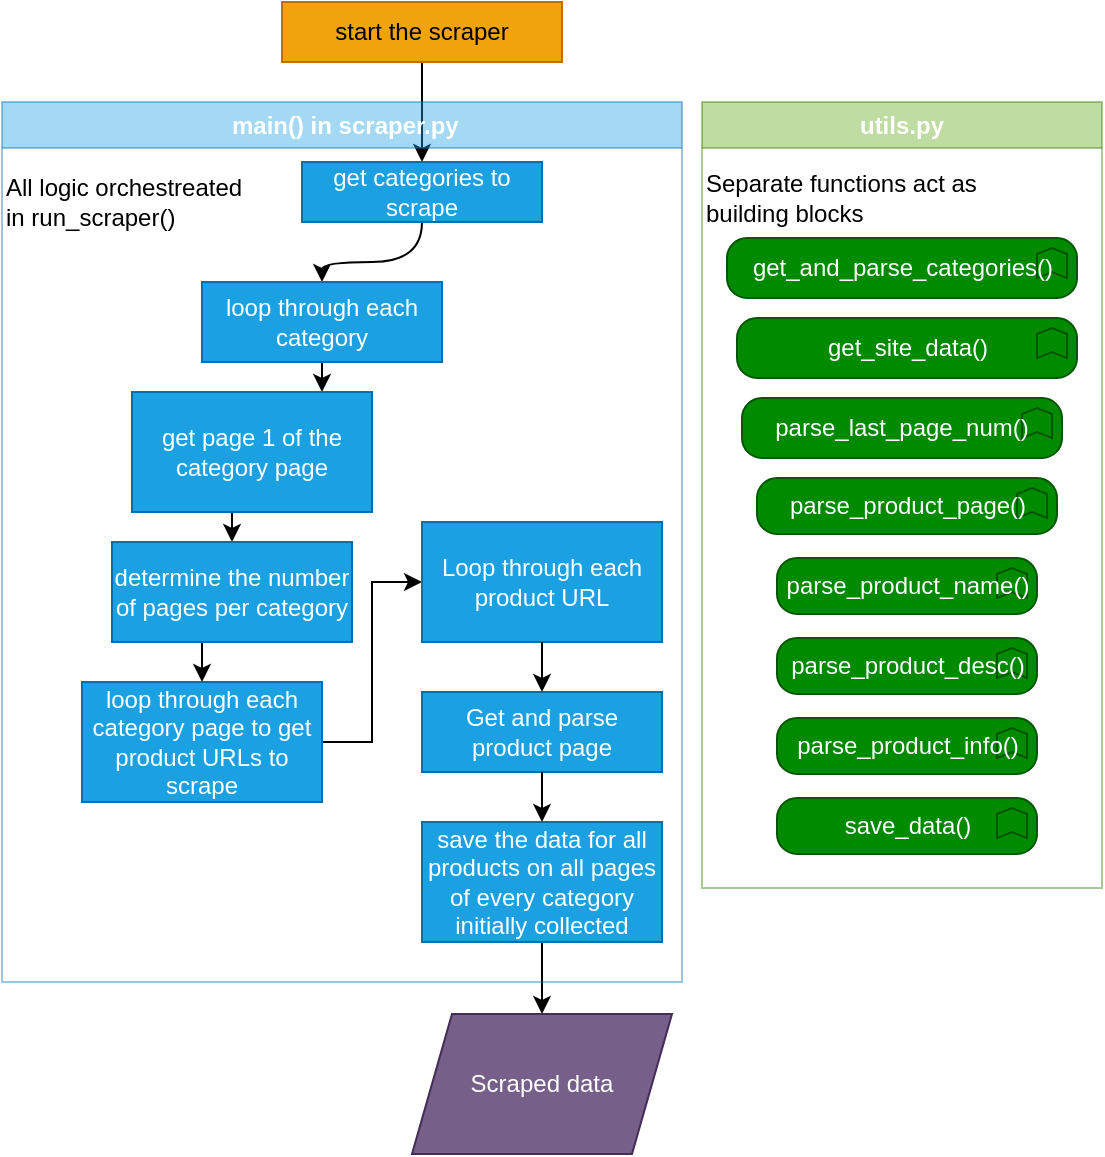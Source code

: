 <mxfile version="24.7.8">
  <diagram name="Copy of overall_map" id="0HlRvGV__Ax6rc3ofPYD">
    <mxGraphModel dx="1185" dy="689" grid="1" gridSize="10" guides="1" tooltips="1" connect="1" arrows="1" fold="1" page="1" pageScale="1" pageWidth="850" pageHeight="1100" math="0" shadow="0">
      <root>
        <mxCell id="d4zPe-vx_KcChgt0Eme--0" />
        <mxCell id="d4zPe-vx_KcChgt0Eme--1" parent="d4zPe-vx_KcChgt0Eme--0" />
        <mxCell id="Drjybpy5SiX0v55b3moW-22" style="edgeStyle=orthogonalEdgeStyle;rounded=0;orthogonalLoop=1;jettySize=auto;html=1;curved=1;exitX=0.5;exitY=1;exitDx=0;exitDy=0;" parent="d4zPe-vx_KcChgt0Eme--1" source="d4zPe-vx_KcChgt0Eme--6" target="d4zPe-vx_KcChgt0Eme--8" edge="1">
          <mxGeometry relative="1" as="geometry">
            <Array as="points">
              <mxPoint x="360" y="250" />
              <mxPoint x="310" y="250" />
            </Array>
          </mxGeometry>
        </mxCell>
        <mxCell id="d4zPe-vx_KcChgt0Eme--6" value="get categories to scrape" style="rounded=0;whiteSpace=wrap;html=1;fillColor=#1ba1e2;fontColor=#ffffff;strokeColor=#006EAF;" parent="d4zPe-vx_KcChgt0Eme--1" vertex="1">
          <mxGeometry x="300" y="200" width="120" height="30" as="geometry" />
        </mxCell>
        <mxCell id="d4zPe-vx_KcChgt0Eme--7" style="edgeStyle=orthogonalEdgeStyle;rounded=0;orthogonalLoop=1;jettySize=auto;html=1;curved=1;" parent="d4zPe-vx_KcChgt0Eme--1" source="d4zPe-vx_KcChgt0Eme--8" target="d4zPe-vx_KcChgt0Eme--11" edge="1">
          <mxGeometry relative="1" as="geometry">
            <Array as="points">
              <mxPoint x="310" y="330" />
              <mxPoint x="285" y="330" />
            </Array>
          </mxGeometry>
        </mxCell>
        <mxCell id="d4zPe-vx_KcChgt0Eme--8" value="loop through each category" style="rounded=0;whiteSpace=wrap;html=1;fillColor=#1ba1e2;fontColor=#ffffff;strokeColor=#006EAF;" parent="d4zPe-vx_KcChgt0Eme--1" vertex="1">
          <mxGeometry x="250" y="260" width="120" height="40" as="geometry" />
        </mxCell>
        <mxCell id="Drjybpy5SiX0v55b3moW-40" style="edgeStyle=orthogonalEdgeStyle;rounded=0;orthogonalLoop=1;jettySize=auto;html=1;entryX=0.5;entryY=0;entryDx=0;entryDy=0;curved=1;" parent="d4zPe-vx_KcChgt0Eme--1" source="d4zPe-vx_KcChgt0Eme--11" target="Drjybpy5SiX0v55b3moW-24" edge="1">
          <mxGeometry relative="1" as="geometry">
            <Array as="points">
              <mxPoint x="265" y="380" />
              <mxPoint x="265" y="380" />
            </Array>
          </mxGeometry>
        </mxCell>
        <mxCell id="d4zPe-vx_KcChgt0Eme--11" value="get page 1 of the category page" style="rounded=0;whiteSpace=wrap;html=1;fillColor=#1ba1e2;fontColor=#ffffff;strokeColor=#006EAF;" parent="d4zPe-vx_KcChgt0Eme--1" vertex="1">
          <mxGeometry x="215" y="315" width="120" height="60" as="geometry" />
        </mxCell>
        <mxCell id="d4zPe-vx_KcChgt0Eme--16" style="edgeStyle=orthogonalEdgeStyle;rounded=0;orthogonalLoop=1;jettySize=auto;html=1;" parent="d4zPe-vx_KcChgt0Eme--1" source="d4zPe-vx_KcChgt0Eme--17" target="d4zPe-vx_KcChgt0Eme--21" edge="1">
          <mxGeometry relative="1" as="geometry" />
        </mxCell>
        <mxCell id="d4zPe-vx_KcChgt0Eme--18" style="edgeStyle=orthogonalEdgeStyle;rounded=0;orthogonalLoop=1;jettySize=auto;html=1;entryX=0.5;entryY=0;entryDx=0;entryDy=0;curved=1;" parent="d4zPe-vx_KcChgt0Eme--1" source="d4zPe-vx_KcChgt0Eme--19" target="d4zPe-vx_KcChgt0Eme--6" edge="1">
          <mxGeometry relative="1" as="geometry" />
        </mxCell>
        <mxCell id="d4zPe-vx_KcChgt0Eme--19" value="start the scraper" style="html=1;align=center;verticalAlign=middle;rounded=0;absoluteArcSize=1;arcSize=10;dashed=0;whiteSpace=wrap;fillColor=#f0a30a;fontColor=#000000;strokeColor=#BD7000;" parent="d4zPe-vx_KcChgt0Eme--1" vertex="1">
          <mxGeometry x="290" y="120" width="140" height="30" as="geometry" />
        </mxCell>
        <mxCell id="d4zPe-vx_KcChgt0Eme--21" value="Scraped data" style="shape=parallelogram;perimeter=parallelogramPerimeter;whiteSpace=wrap;html=1;fixedSize=1;fillColor=#76608a;fontColor=#ffffff;strokeColor=#432D57;" parent="d4zPe-vx_KcChgt0Eme--1" vertex="1">
          <mxGeometry x="355" y="626" width="130" height="70" as="geometry" />
        </mxCell>
        <mxCell id="E-Tr_GdNKCyYuHr4cf91-1" style="edgeStyle=orthogonalEdgeStyle;rounded=0;orthogonalLoop=1;jettySize=auto;html=1;entryX=0;entryY=0.5;entryDx=0;entryDy=0;" edge="1" parent="d4zPe-vx_KcChgt0Eme--1" source="d4zPe-vx_KcChgt0Eme--23" target="d4zPe-vx_KcChgt0Eme--25">
          <mxGeometry relative="1" as="geometry" />
        </mxCell>
        <mxCell id="d4zPe-vx_KcChgt0Eme--23" value="loop through each category page to get product URLs to scrape" style="rounded=0;whiteSpace=wrap;html=1;fillColor=#1ba1e2;fontColor=#ffffff;strokeColor=#006EAF;" parent="d4zPe-vx_KcChgt0Eme--1" vertex="1">
          <mxGeometry x="190" y="460" width="120" height="60" as="geometry" />
        </mxCell>
        <mxCell id="Drjybpy5SiX0v55b3moW-38" style="edgeStyle=orthogonalEdgeStyle;rounded=0;orthogonalLoop=1;jettySize=auto;html=1;curved=1;" parent="d4zPe-vx_KcChgt0Eme--1" source="Drjybpy5SiX0v55b3moW-24" target="d4zPe-vx_KcChgt0Eme--23" edge="1">
          <mxGeometry relative="1" as="geometry">
            <Array as="points">
              <mxPoint x="250" y="450" />
              <mxPoint x="250" y="450" />
            </Array>
          </mxGeometry>
        </mxCell>
        <mxCell id="Drjybpy5SiX0v55b3moW-24" value="determine the number of pages per category" style="rounded=0;whiteSpace=wrap;html=1;fillColor=#1ba1e2;fontColor=#ffffff;strokeColor=#006EAF;" parent="d4zPe-vx_KcChgt0Eme--1" vertex="1">
          <mxGeometry x="205" y="390" width="120" height="50" as="geometry" />
        </mxCell>
        <mxCell id="7pLJM8523pgvSOz4qlko-3" value="&amp;nbsp;main() in scraper.py" style="swimlane;whiteSpace=wrap;html=1;collapsible=0;fillColor=#1ba1e2;fontColor=#ffffff;strokeColor=#006EAF;opacity=40;" parent="d4zPe-vx_KcChgt0Eme--1" vertex="1">
          <mxGeometry x="150" y="170" width="340" height="440" as="geometry">
            <mxRectangle x="-30" y="470" width="140" height="30" as="alternateBounds" />
          </mxGeometry>
        </mxCell>
        <mxCell id="7pLJM8523pgvSOz4qlko-5" value="All logic orchestreated&amp;nbsp;&lt;div&gt;in run_scraper()&lt;/div&gt;" style="text;html=1;align=left;verticalAlign=middle;resizable=0;points=[];autosize=1;strokeColor=none;fillColor=none;" parent="7pLJM8523pgvSOz4qlko-3" vertex="1">
          <mxGeometry y="30" width="140" height="40" as="geometry" />
        </mxCell>
        <mxCell id="d4zPe-vx_KcChgt0Eme--17" value="save the data for all products on all pages of every category initially collected" style="rounded=0;whiteSpace=wrap;html=1;fillColor=#1ba1e2;fontColor=#ffffff;strokeColor=#006EAF;" parent="7pLJM8523pgvSOz4qlko-3" vertex="1">
          <mxGeometry x="210" y="360" width="120" height="60" as="geometry" />
        </mxCell>
        <mxCell id="d4zPe-vx_KcChgt0Eme--25" value="Loop through each product URL" style="rounded=0;whiteSpace=wrap;html=1;fillColor=#1ba1e2;fontColor=#ffffff;strokeColor=#006EAF;" parent="7pLJM8523pgvSOz4qlko-3" vertex="1">
          <mxGeometry x="210" y="210" width="120" height="60" as="geometry" />
        </mxCell>
        <mxCell id="d4zPe-vx_KcChgt0Eme--27" value="Get and parse product page" style="rounded=0;whiteSpace=wrap;html=1;fillColor=#1ba1e2;fontColor=#ffffff;strokeColor=#006EAF;" parent="7pLJM8523pgvSOz4qlko-3" vertex="1">
          <mxGeometry x="210" y="295" width="120" height="40" as="geometry" />
        </mxCell>
        <mxCell id="qo77ZBrsTXV_06S4yOWU-2" style="edgeStyle=orthogonalEdgeStyle;rounded=0;orthogonalLoop=1;jettySize=auto;html=1;entryX=0.5;entryY=0;entryDx=0;entryDy=0;" parent="7pLJM8523pgvSOz4qlko-3" source="d4zPe-vx_KcChgt0Eme--25" target="d4zPe-vx_KcChgt0Eme--27" edge="1">
          <mxGeometry relative="1" as="geometry" />
        </mxCell>
        <mxCell id="Drjybpy5SiX0v55b3moW-34" style="edgeStyle=orthogonalEdgeStyle;rounded=0;orthogonalLoop=1;jettySize=auto;html=1;entryX=0.5;entryY=0;entryDx=0;entryDy=0;" parent="7pLJM8523pgvSOz4qlko-3" source="d4zPe-vx_KcChgt0Eme--27" target="d4zPe-vx_KcChgt0Eme--17" edge="1">
          <mxGeometry relative="1" as="geometry">
            <mxPoint x="255" y="495" as="sourcePoint" />
          </mxGeometry>
        </mxCell>
        <mxCell id="7pLJM8523pgvSOz4qlko-4" value="utils.py" style="swimlane;whiteSpace=wrap;html=1;collapsible=0;fillColor=#60a917;fontColor=#ffffff;strokeColor=#2D7600;opacity=40;" parent="d4zPe-vx_KcChgt0Eme--1" vertex="1">
          <mxGeometry x="500" y="170" width="200" height="393" as="geometry">
            <mxRectangle x="-30" y="470" width="140" height="30" as="alternateBounds" />
          </mxGeometry>
        </mxCell>
        <mxCell id="Drjybpy5SiX0v55b3moW-15" value="&lt;div style=&quot;text-align: left;&quot;&gt;&lt;span style=&quot;background-color: initial;&quot;&gt;get_and_parse_categories()&lt;/span&gt;&lt;/div&gt;" style="html=1;outlineConnect=0;whiteSpace=wrap;fillColor=#008a00;shape=mxgraph.archimate3.application;appType=func;archiType=rounded;fontColor=#ffffff;strokeColor=#005700;" parent="7pLJM8523pgvSOz4qlko-4" vertex="1">
          <mxGeometry x="12.5" y="68" width="175" height="30" as="geometry" />
        </mxCell>
        <mxCell id="Drjybpy5SiX0v55b3moW-0" value="&lt;span style=&quot;text-align: left;&quot;&gt;get_site_data()&lt;/span&gt;" style="html=1;outlineConnect=0;whiteSpace=wrap;fillColor=#008a00;shape=mxgraph.archimate3.application;appType=func;archiType=rounded;fontColor=#ffffff;strokeColor=#005700;" parent="7pLJM8523pgvSOz4qlko-4" vertex="1">
          <mxGeometry x="17.5" y="108" width="170" height="30" as="geometry" />
        </mxCell>
        <mxCell id="Drjybpy5SiX0v55b3moW-11" value="&lt;div style=&quot;text-align: left;&quot;&gt;&lt;span style=&quot;background-color: initial;&quot;&gt;parse_last_page_num()&lt;/span&gt;&lt;/div&gt;" style="html=1;outlineConnect=0;whiteSpace=wrap;fillColor=#008a00;shape=mxgraph.archimate3.application;appType=func;archiType=rounded;fontColor=#ffffff;strokeColor=#005700;" parent="7pLJM8523pgvSOz4qlko-4" vertex="1">
          <mxGeometry x="20" y="148" width="160" height="30" as="geometry" />
        </mxCell>
        <mxCell id="Drjybpy5SiX0v55b3moW-5" value="&lt;div style=&quot;text-align: left;&quot;&gt;&lt;span style=&quot;background-color: initial;&quot;&gt;parse_product_page()&lt;/span&gt;&lt;/div&gt;" style="html=1;outlineConnect=0;whiteSpace=wrap;fillColor=#008a00;shape=mxgraph.archimate3.application;appType=func;archiType=rounded;fontColor=#ffffff;strokeColor=#005700;" parent="7pLJM8523pgvSOz4qlko-4" vertex="1">
          <mxGeometry x="27.5" y="188" width="150" height="28" as="geometry" />
        </mxCell>
        <mxCell id="Drjybpy5SiX0v55b3moW-3" value="&lt;div style=&quot;text-align: left;&quot;&gt;&lt;span style=&quot;background-color: initial;&quot;&gt;parse_product_name()&lt;/span&gt;&lt;/div&gt;" style="html=1;outlineConnect=0;whiteSpace=wrap;fillColor=#008a00;shape=mxgraph.archimate3.application;appType=func;archiType=rounded;fontColor=#ffffff;strokeColor=#005700;" parent="7pLJM8523pgvSOz4qlko-4" vertex="1">
          <mxGeometry x="37.5" y="228" width="130" height="28" as="geometry" />
        </mxCell>
        <mxCell id="Drjybpy5SiX0v55b3moW-4" value="&lt;div style=&quot;text-align: left;&quot;&gt;&lt;span style=&quot;background-color: initial;&quot;&gt;parse_product_desc()&lt;/span&gt;&lt;/div&gt;" style="html=1;outlineConnect=0;whiteSpace=wrap;fillColor=#008a00;shape=mxgraph.archimate3.application;appType=func;archiType=rounded;fontColor=#ffffff;strokeColor=#005700;" parent="7pLJM8523pgvSOz4qlko-4" vertex="1">
          <mxGeometry x="37.5" y="268" width="130" height="28" as="geometry" />
        </mxCell>
        <mxCell id="Drjybpy5SiX0v55b3moW-2" value="&lt;div style=&quot;text-align: left;&quot;&gt;&lt;span style=&quot;background-color: initial;&quot;&gt;parse_product_info()&lt;/span&gt;&lt;/div&gt;" style="html=1;outlineConnect=0;whiteSpace=wrap;fillColor=#008a00;shape=mxgraph.archimate3.application;appType=func;archiType=rounded;fontColor=#ffffff;strokeColor=#005700;" parent="7pLJM8523pgvSOz4qlko-4" vertex="1">
          <mxGeometry x="37.5" y="308" width="130" height="28" as="geometry" />
        </mxCell>
        <mxCell id="Drjybpy5SiX0v55b3moW-18" value="&lt;div style=&quot;text-align: left;&quot;&gt;&lt;span style=&quot;background-color: initial;&quot;&gt;save_data()&lt;/span&gt;&lt;/div&gt;" style="html=1;outlineConnect=0;whiteSpace=wrap;fillColor=#008a00;shape=mxgraph.archimate3.application;appType=func;archiType=rounded;fontColor=#ffffff;strokeColor=#005700;" parent="7pLJM8523pgvSOz4qlko-4" vertex="1">
          <mxGeometry x="37.5" y="348" width="130" height="28" as="geometry" />
        </mxCell>
        <mxCell id="7pLJM8523pgvSOz4qlko-6" value="Separate functions act as &lt;br&gt;building blocks" style="text;html=1;align=left;verticalAlign=middle;resizable=0;points=[];autosize=1;strokeColor=none;fillColor=none;" parent="7pLJM8523pgvSOz4qlko-4" vertex="1">
          <mxGeometry y="28" width="160" height="40" as="geometry" />
        </mxCell>
      </root>
    </mxGraphModel>
  </diagram>
</mxfile>
